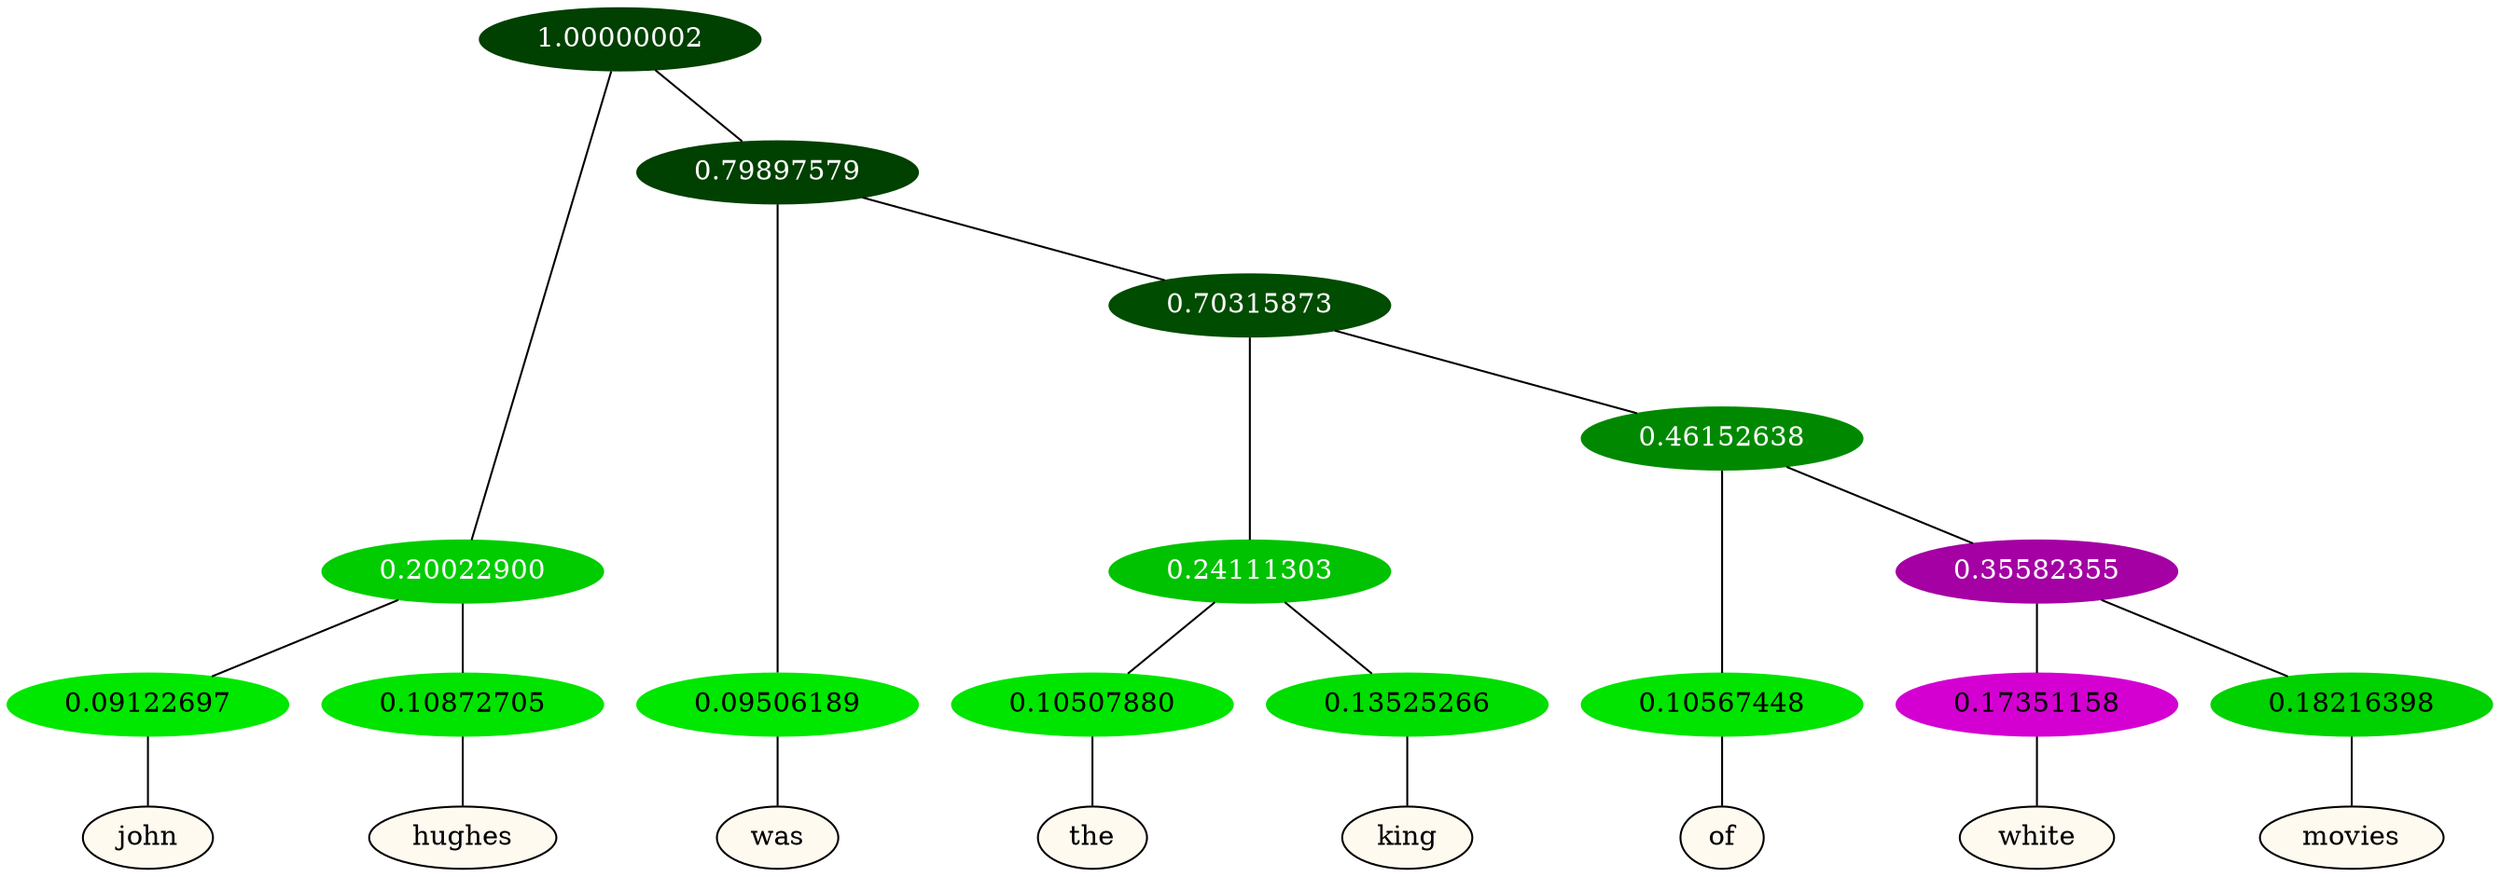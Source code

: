 graph {
	node [format=png height=0.15 nodesep=0.001 ordering=out overlap=prism overlap_scaling=0.01 ranksep=0.001 ratio=0.2 style=filled width=0.15]
	{
		rank=same
		a_w_3 [label=john color=black fillcolor=floralwhite style="filled,solid"]
		a_w_4 [label=hughes color=black fillcolor=floralwhite style="filled,solid"]
		a_w_5 [label=was color=black fillcolor=floralwhite style="filled,solid"]
		a_w_9 [label=the color=black fillcolor=floralwhite style="filled,solid"]
		a_w_10 [label=king color=black fillcolor=floralwhite style="filled,solid"]
		a_w_11 [label=of color=black fillcolor=floralwhite style="filled,solid"]
		a_w_13 [label=white color=black fillcolor=floralwhite style="filled,solid"]
		a_w_14 [label=movies color=black fillcolor=floralwhite style="filled,solid"]
	}
	a_n_3 -- a_w_3
	a_n_4 -- a_w_4
	a_n_5 -- a_w_5
	a_n_9 -- a_w_9
	a_n_10 -- a_w_10
	a_n_11 -- a_w_11
	a_n_13 -- a_w_13
	a_n_14 -- a_w_14
	{
		rank=same
		a_n_3 [label=0.09122697 color="0.334 1.000 0.909" fontcolor=black]
		a_n_4 [label=0.10872705 color="0.334 1.000 0.891" fontcolor=black]
		a_n_5 [label=0.09506189 color="0.334 1.000 0.905" fontcolor=black]
		a_n_9 [label=0.10507880 color="0.334 1.000 0.895" fontcolor=black]
		a_n_10 [label=0.13525266 color="0.334 1.000 0.865" fontcolor=black]
		a_n_11 [label=0.10567448 color="0.334 1.000 0.894" fontcolor=black]
		a_n_13 [label=0.17351158 color="0.835 1.000 0.826" fontcolor=black]
		a_n_14 [label=0.18216398 color="0.334 1.000 0.818" fontcolor=black]
	}
	a_n_0 [label=1.00000002 color="0.334 1.000 0.250" fontcolor=grey99]
	a_n_1 [label=0.20022900 color="0.334 1.000 0.800" fontcolor=grey99]
	a_n_0 -- a_n_1
	a_n_2 [label=0.79897579 color="0.334 1.000 0.250" fontcolor=grey99]
	a_n_0 -- a_n_2
	a_n_1 -- a_n_3
	a_n_1 -- a_n_4
	a_n_2 -- a_n_5
	a_n_6 [label=0.70315873 color="0.334 1.000 0.297" fontcolor=grey99]
	a_n_2 -- a_n_6
	a_n_7 [label=0.24111303 color="0.334 1.000 0.759" fontcolor=grey99]
	a_n_6 -- a_n_7
	a_n_8 [label=0.46152638 color="0.334 1.000 0.538" fontcolor=grey99]
	a_n_6 -- a_n_8
	a_n_7 -- a_n_9
	a_n_7 -- a_n_10
	a_n_8 -- a_n_11
	a_n_12 [label=0.35582355 color="0.835 1.000 0.644" fontcolor=grey99]
	a_n_8 -- a_n_12
	a_n_12 -- a_n_13
	a_n_12 -- a_n_14
}
